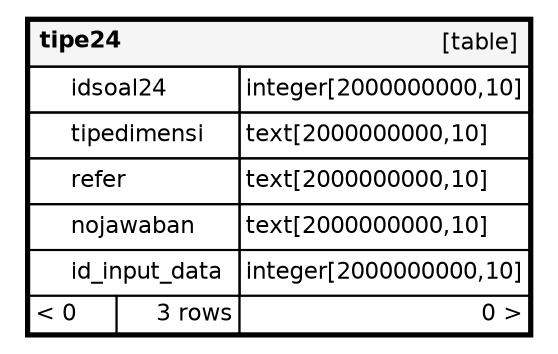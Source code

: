 // dot 2.40 on Linux 4.19.49-1-MANJARO
// SchemaSpy rev Unknown
digraph "tipe24" {
  graph [
    rankdir="RL"
    bgcolor="#ffffff"
    nodesep="0.18"
    ranksep="0.46"
    fontname="Helvetica"
    fontsize="11"
    ration="compress"
  ];
  node [
    fontname="Helvetica"
    fontsize="11"
    shape="plaintext"
  ];
  edge [
    arrowsize="0.8"
  ];
  "tipe24" [
   label=<
    <TABLE BORDER="2" CELLBORDER="1" CELLSPACING="0" BGCOLOR="#ffffff">
      <TR><TD COLSPAN="4"  BGCOLOR="#f5f5f5"><TABLE BORDER="0" CELLSPACING="0"><TR><TD ALIGN="LEFT"><B>tipe24</B></TD><TD ALIGN="RIGHT">[table]</TD></TR></TABLE></TD></TR>
      <TR><TD PORT="idsoal24" COLSPAN="2" ALIGN="LEFT"><TABLE BORDER="0" CELLSPACING="0" ALIGN="LEFT"><TR ALIGN="LEFT"><TD ALIGN="LEFT" FIXEDSIZE="TRUE" WIDTH="15" HEIGHT="16"></TD><TD ALIGN="LEFT" FIXEDSIZE="TRUE" WIDTH="80" HEIGHT="16">idsoal24</TD></TR></TABLE></TD><TD PORT="idsoal24.type" ALIGN="LEFT">integer[2000000000,10]</TD></TR>
      <TR><TD PORT="tipedimensi" COLSPAN="2" ALIGN="LEFT"><TABLE BORDER="0" CELLSPACING="0" ALIGN="LEFT"><TR ALIGN="LEFT"><TD ALIGN="LEFT" FIXEDSIZE="TRUE" WIDTH="15" HEIGHT="16"></TD><TD ALIGN="LEFT" FIXEDSIZE="TRUE" WIDTH="80" HEIGHT="16">tipedimensi</TD></TR></TABLE></TD><TD PORT="tipedimensi.type" ALIGN="LEFT">text[2000000000,10]</TD></TR>
      <TR><TD PORT="refer" COLSPAN="2" ALIGN="LEFT"><TABLE BORDER="0" CELLSPACING="0" ALIGN="LEFT"><TR ALIGN="LEFT"><TD ALIGN="LEFT" FIXEDSIZE="TRUE" WIDTH="15" HEIGHT="16"></TD><TD ALIGN="LEFT" FIXEDSIZE="TRUE" WIDTH="80" HEIGHT="16">refer</TD></TR></TABLE></TD><TD PORT="refer.type" ALIGN="LEFT">text[2000000000,10]</TD></TR>
      <TR><TD PORT="nojawaban" COLSPAN="2" ALIGN="LEFT"><TABLE BORDER="0" CELLSPACING="0" ALIGN="LEFT"><TR ALIGN="LEFT"><TD ALIGN="LEFT" FIXEDSIZE="TRUE" WIDTH="15" HEIGHT="16"></TD><TD ALIGN="LEFT" FIXEDSIZE="TRUE" WIDTH="80" HEIGHT="16">nojawaban</TD></TR></TABLE></TD><TD PORT="nojawaban.type" ALIGN="LEFT">text[2000000000,10]</TD></TR>
      <TR><TD PORT="id_input_data" COLSPAN="2" ALIGN="LEFT"><TABLE BORDER="0" CELLSPACING="0" ALIGN="LEFT"><TR ALIGN="LEFT"><TD ALIGN="LEFT" FIXEDSIZE="TRUE" WIDTH="15" HEIGHT="16"></TD><TD ALIGN="LEFT" FIXEDSIZE="TRUE" WIDTH="80" HEIGHT="16">id_input_data</TD></TR></TABLE></TD><TD PORT="id_input_data.type" ALIGN="LEFT">integer[2000000000,10]</TD></TR>
      <TR><TD ALIGN="LEFT" BGCOLOR="#ffffff">&lt; 0</TD><TD ALIGN="RIGHT" BGCOLOR="#ffffff">3 rows</TD><TD ALIGN="RIGHT" BGCOLOR="#ffffff">0 &gt;</TD></TR>
    </TABLE>>
    URL="tables/tipe24.html"
    tooltip="tipe24"
  ];
}
